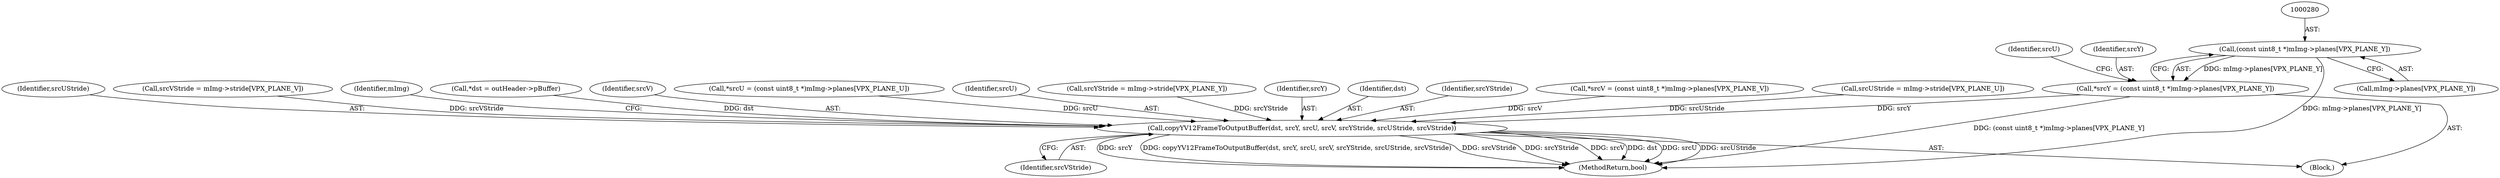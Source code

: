 digraph "0_Android_f9ed2fe6d61259e779a37d4c2d7edb33a1c1f8ba@array" {
"1000279" [label="(Call,(const uint8_t *)mImg->planes[VPX_PLANE_Y])"];
"1000277" [label="(Call,*srcY = (const uint8_t *)mImg->planes[VPX_PLANE_Y])"];
"1000330" [label="(Call,copyYV12FrameToOutputBuffer(dst, srcY, srcU, srcV, srcYStride, srcUStride, srcVStride))"];
"1000335" [label="(Identifier,srcYStride)"];
"1000297" [label="(Call,*srcV = (const uint8_t *)mImg->planes[VPX_PLANE_V])"];
"1000315" [label="(Call,srcUStride = mImg->stride[VPX_PLANE_U])"];
"1000336" [label="(Identifier,srcUStride)"];
"1000323" [label="(Call,srcVStride = mImg->stride[VPX_PLANE_V])"];
"1000337" [label="(Identifier,srcVStride)"];
"1000351" [label="(Identifier,mImg)"];
"1000279" [label="(Call,(const uint8_t *)mImg->planes[VPX_PLANE_Y])"];
"1000271" [label="(Call,*dst = outHeader->pBuffer)"];
"1000269" [label="(Block,)"];
"1000334" [label="(Identifier,srcV)"];
"1000287" [label="(Call,*srcU = (const uint8_t *)mImg->planes[VPX_PLANE_U])"];
"1000277" [label="(Call,*srcY = (const uint8_t *)mImg->planes[VPX_PLANE_Y])"];
"1000330" [label="(Call,copyYV12FrameToOutputBuffer(dst, srcY, srcU, srcV, srcYStride, srcUStride, srcVStride))"];
"1000281" [label="(Call,mImg->planes[VPX_PLANE_Y])"];
"1000333" [label="(Identifier,srcU)"];
"1000288" [label="(Identifier,srcU)"];
"1000278" [label="(Identifier,srcY)"];
"1000416" [label="(MethodReturn,bool)"];
"1000307" [label="(Call,srcYStride = mImg->stride[VPX_PLANE_Y])"];
"1000332" [label="(Identifier,srcY)"];
"1000331" [label="(Identifier,dst)"];
"1000279" -> "1000277"  [label="AST: "];
"1000279" -> "1000281"  [label="CFG: "];
"1000280" -> "1000279"  [label="AST: "];
"1000281" -> "1000279"  [label="AST: "];
"1000277" -> "1000279"  [label="CFG: "];
"1000279" -> "1000416"  [label="DDG: mImg->planes[VPX_PLANE_Y]"];
"1000279" -> "1000277"  [label="DDG: mImg->planes[VPX_PLANE_Y]"];
"1000277" -> "1000269"  [label="AST: "];
"1000278" -> "1000277"  [label="AST: "];
"1000288" -> "1000277"  [label="CFG: "];
"1000277" -> "1000416"  [label="DDG: (const uint8_t *)mImg->planes[VPX_PLANE_Y]"];
"1000277" -> "1000330"  [label="DDG: srcY"];
"1000330" -> "1000269"  [label="AST: "];
"1000330" -> "1000337"  [label="CFG: "];
"1000331" -> "1000330"  [label="AST: "];
"1000332" -> "1000330"  [label="AST: "];
"1000333" -> "1000330"  [label="AST: "];
"1000334" -> "1000330"  [label="AST: "];
"1000335" -> "1000330"  [label="AST: "];
"1000336" -> "1000330"  [label="AST: "];
"1000337" -> "1000330"  [label="AST: "];
"1000351" -> "1000330"  [label="CFG: "];
"1000330" -> "1000416"  [label="DDG: srcV"];
"1000330" -> "1000416"  [label="DDG: dst"];
"1000330" -> "1000416"  [label="DDG: srcU"];
"1000330" -> "1000416"  [label="DDG: srcUStride"];
"1000330" -> "1000416"  [label="DDG: srcY"];
"1000330" -> "1000416"  [label="DDG: copyYV12FrameToOutputBuffer(dst, srcY, srcU, srcV, srcYStride, srcUStride, srcVStride)"];
"1000330" -> "1000416"  [label="DDG: srcVStride"];
"1000330" -> "1000416"  [label="DDG: srcYStride"];
"1000271" -> "1000330"  [label="DDG: dst"];
"1000287" -> "1000330"  [label="DDG: srcU"];
"1000297" -> "1000330"  [label="DDG: srcV"];
"1000307" -> "1000330"  [label="DDG: srcYStride"];
"1000315" -> "1000330"  [label="DDG: srcUStride"];
"1000323" -> "1000330"  [label="DDG: srcVStride"];
}
